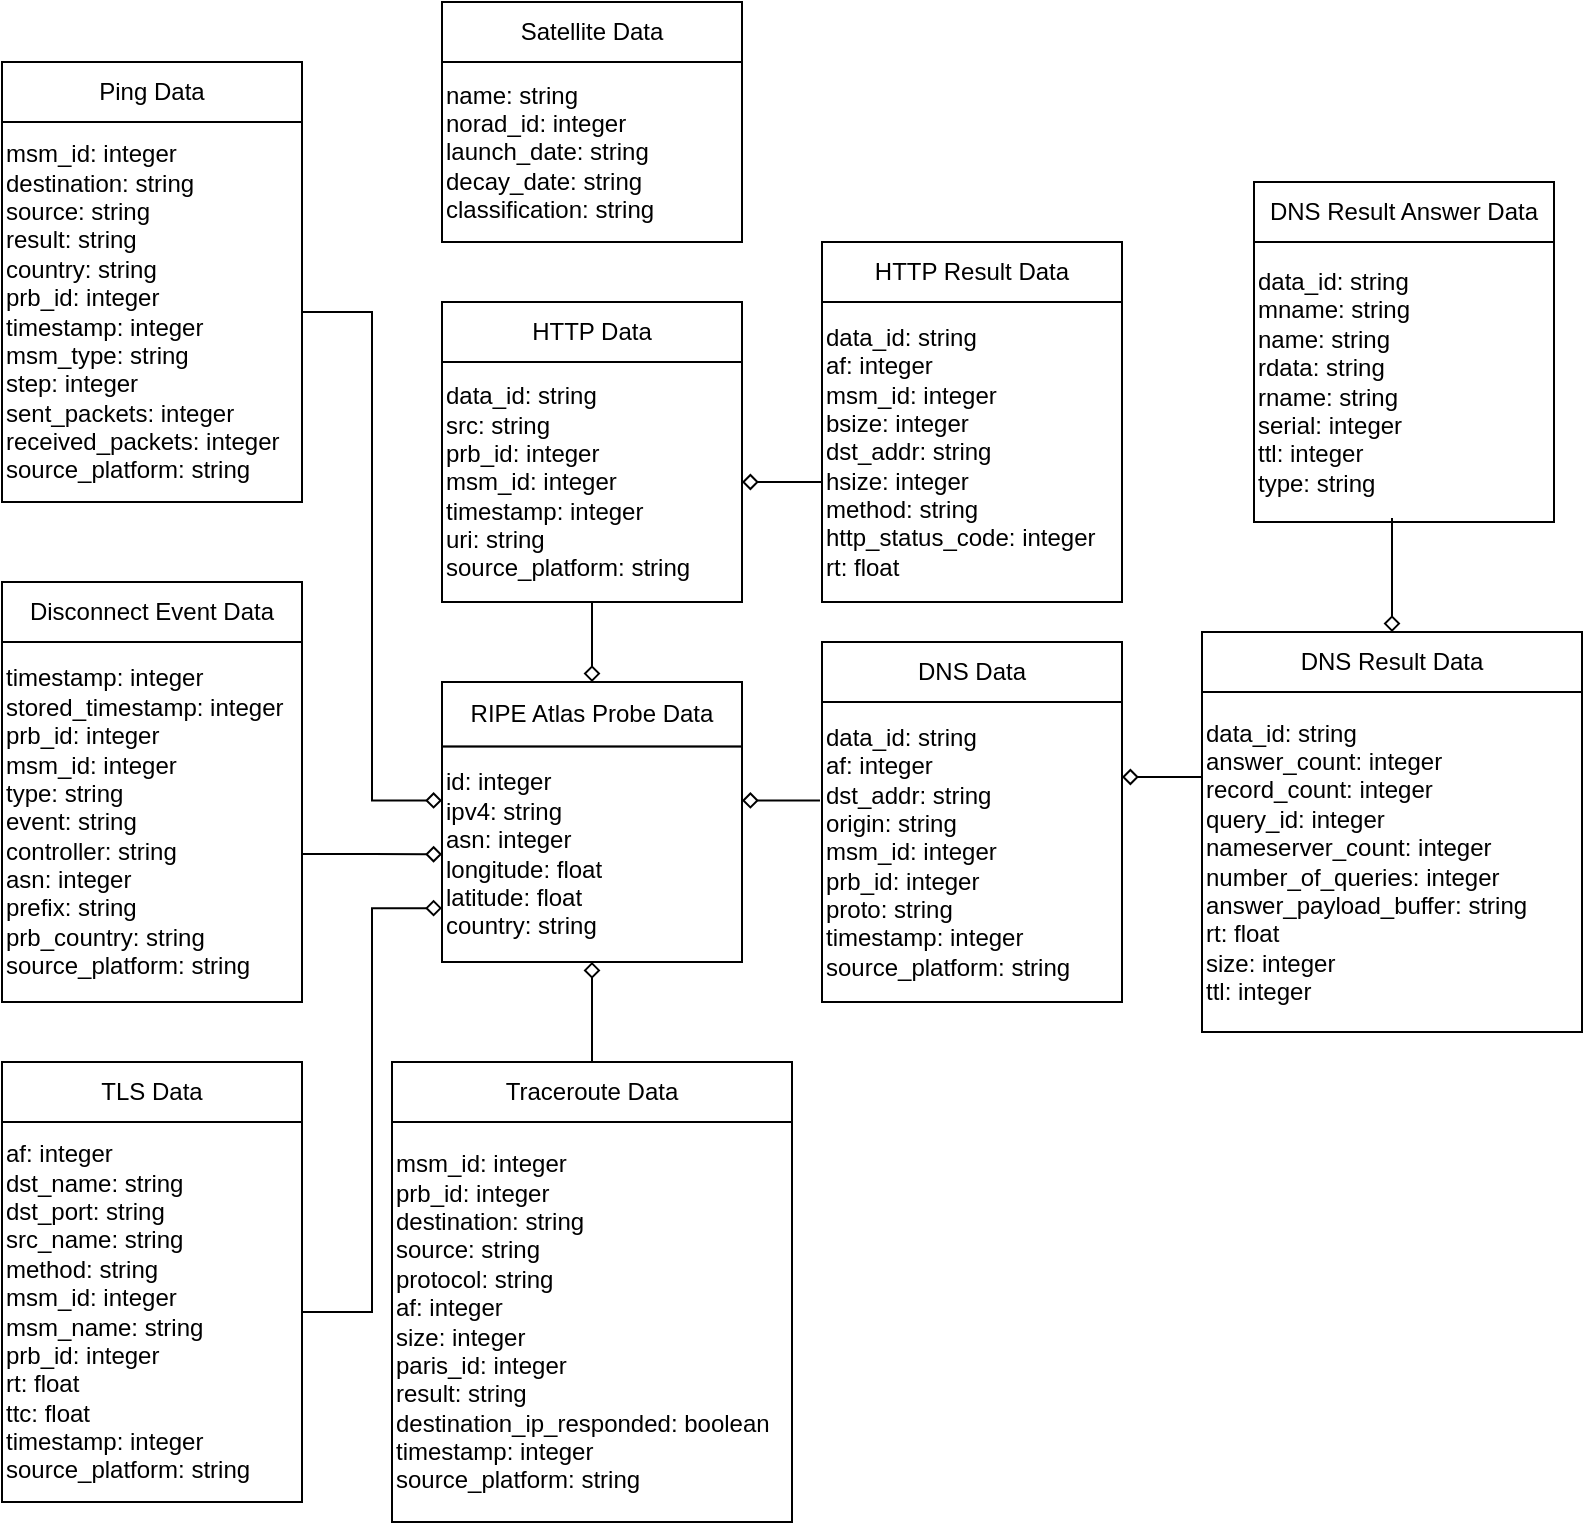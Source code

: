 <mxfile version="24.7.16">
  <diagram name="Seite-1" id="8RXg7SYk0dgR9n0JLiVH">
    <mxGraphModel dx="794" dy="1121" grid="1" gridSize="10" guides="1" tooltips="1" connect="1" arrows="1" fold="1" page="1" pageScale="1" pageWidth="827" pageHeight="1169" math="0" shadow="0">
      <root>
        <mxCell id="0" />
        <mxCell id="1" parent="0" />
        <mxCell id="-YWN5x1KfCnDCkgAIjRP-10" value="" style="group" vertex="1" connectable="0" parent="1">
          <mxGeometry x="330" y="150" width="150" height="120" as="geometry" />
        </mxCell>
        <mxCell id="-YWN5x1KfCnDCkgAIjRP-1" value="Satellite Data" style="rounded=0;whiteSpace=wrap;html=1;" vertex="1" parent="-YWN5x1KfCnDCkgAIjRP-10">
          <mxGeometry width="150" height="30" as="geometry" />
        </mxCell>
        <mxCell id="-YWN5x1KfCnDCkgAIjRP-3" value="name: string&lt;div&gt;norad_id: integer&lt;/div&gt;&lt;div&gt;launch_date: string&lt;/div&gt;&lt;div&gt;decay_date: string&lt;/div&gt;&lt;div&gt;classification: string&lt;/div&gt;" style="rounded=0;whiteSpace=wrap;html=1;align=left;verticalAlign=middle;" vertex="1" parent="-YWN5x1KfCnDCkgAIjRP-10">
          <mxGeometry y="30" width="150" height="90" as="geometry" />
        </mxCell>
        <mxCell id="-YWN5x1KfCnDCkgAIjRP-11" value="" style="group;align=left;" vertex="1" connectable="0" parent="1">
          <mxGeometry x="110" y="180" width="150" height="220" as="geometry" />
        </mxCell>
        <mxCell id="-YWN5x1KfCnDCkgAIjRP-4" value="Ping Data" style="rounded=0;whiteSpace=wrap;html=1;" vertex="1" parent="-YWN5x1KfCnDCkgAIjRP-11">
          <mxGeometry width="150" height="30" as="geometry" />
        </mxCell>
        <mxCell id="-YWN5x1KfCnDCkgAIjRP-6" value="msm_id: integer&lt;div&gt;destination: string&lt;/div&gt;&lt;div&gt;source: string&lt;/div&gt;&lt;div&gt;result: string&lt;/div&gt;&lt;div&gt;country: string&lt;/div&gt;&lt;div&gt;prb_id: integer&lt;/div&gt;&lt;div&gt;timestamp: integer&lt;/div&gt;&lt;div&gt;msm_type: string&lt;/div&gt;&lt;div&gt;step: integer&lt;/div&gt;&lt;div&gt;sent_packets: integer&lt;/div&gt;&lt;div&gt;received_packets: integer&lt;/div&gt;&lt;div&gt;source_platform: string&lt;/div&gt;" style="rounded=0;whiteSpace=wrap;html=1;align=left;" vertex="1" parent="-YWN5x1KfCnDCkgAIjRP-11">
          <mxGeometry y="30" width="150" height="190" as="geometry" />
        </mxCell>
        <mxCell id="-YWN5x1KfCnDCkgAIjRP-15" value="" style="group" vertex="1" connectable="0" parent="1">
          <mxGeometry x="110" y="440" width="150" height="210" as="geometry" />
        </mxCell>
        <mxCell id="-YWN5x1KfCnDCkgAIjRP-12" value="Disconnect Event Data" style="rounded=0;whiteSpace=wrap;html=1;" vertex="1" parent="-YWN5x1KfCnDCkgAIjRP-15">
          <mxGeometry width="150" height="30" as="geometry" />
        </mxCell>
        <mxCell id="-YWN5x1KfCnDCkgAIjRP-14" value="timestamp: integer&lt;div&gt;stored_timestamp: integer&lt;/div&gt;&lt;div&gt;prb_id: integer&lt;/div&gt;&lt;div&gt;msm_id: integer&lt;/div&gt;&lt;div&gt;type: string&lt;/div&gt;&lt;div&gt;event: string&lt;/div&gt;&lt;div&gt;controller: string&lt;/div&gt;&lt;div&gt;asn: integer&lt;/div&gt;&lt;div&gt;prefix: string&lt;/div&gt;&lt;div&gt;prb_country: string&lt;/div&gt;&lt;div&gt;source_platform: string&lt;/div&gt;" style="rounded=0;whiteSpace=wrap;html=1;align=left;" vertex="1" parent="-YWN5x1KfCnDCkgAIjRP-15">
          <mxGeometry y="30" width="150" height="180" as="geometry" />
        </mxCell>
        <mxCell id="-YWN5x1KfCnDCkgAIjRP-19" value="" style="group" vertex="1" connectable="0" parent="1">
          <mxGeometry x="110" y="680" width="150" height="220" as="geometry" />
        </mxCell>
        <mxCell id="-YWN5x1KfCnDCkgAIjRP-16" value="TLS Data" style="rounded=0;whiteSpace=wrap;html=1;" vertex="1" parent="-YWN5x1KfCnDCkgAIjRP-19">
          <mxGeometry width="150" height="30" as="geometry" />
        </mxCell>
        <mxCell id="-YWN5x1KfCnDCkgAIjRP-18" value="af: integer&lt;div&gt;dst_name: string&lt;/div&gt;&lt;div&gt;dst_port: string&lt;/div&gt;&lt;div&gt;src_name: string&lt;/div&gt;&lt;div&gt;method: string&lt;/div&gt;&lt;div&gt;msm_id: integer&lt;/div&gt;&lt;div&gt;msm_name: string&lt;/div&gt;&lt;div&gt;prb_id: integer&lt;/div&gt;&lt;div&gt;rt: float&lt;/div&gt;&lt;div&gt;ttc: float&lt;/div&gt;&lt;div&gt;timestamp: integer&lt;/div&gt;&lt;div&gt;source_platform: string&lt;/div&gt;" style="rounded=0;whiteSpace=wrap;html=1;align=left;" vertex="1" parent="-YWN5x1KfCnDCkgAIjRP-19">
          <mxGeometry y="30" width="150" height="190" as="geometry" />
        </mxCell>
        <mxCell id="-YWN5x1KfCnDCkgAIjRP-23" value="" style="group" vertex="1" connectable="0" parent="1">
          <mxGeometry x="330" y="490" width="150" height="140" as="geometry" />
        </mxCell>
        <mxCell id="-YWN5x1KfCnDCkgAIjRP-20" value="RIPE Atlas Probe Data" style="rounded=0;whiteSpace=wrap;html=1;" vertex="1" parent="-YWN5x1KfCnDCkgAIjRP-23">
          <mxGeometry width="150" height="32.308" as="geometry" />
        </mxCell>
        <mxCell id="-YWN5x1KfCnDCkgAIjRP-22" value="id: integer&lt;div&gt;ipv4: string&lt;/div&gt;&lt;div&gt;asn: integer&lt;/div&gt;&lt;div&gt;longitude: float&lt;/div&gt;&lt;div&gt;latitude: float&lt;/div&gt;&lt;div&gt;country: string&lt;/div&gt;" style="rounded=0;whiteSpace=wrap;html=1;align=left;" vertex="1" parent="-YWN5x1KfCnDCkgAIjRP-23">
          <mxGeometry y="32.308" width="150" height="107.692" as="geometry" />
        </mxCell>
        <mxCell id="-YWN5x1KfCnDCkgAIjRP-27" value="" style="group" vertex="1" connectable="0" parent="1">
          <mxGeometry x="330" y="300" width="150" height="150" as="geometry" />
        </mxCell>
        <mxCell id="-YWN5x1KfCnDCkgAIjRP-24" value="HTTP Data" style="rounded=0;whiteSpace=wrap;html=1;" vertex="1" parent="-YWN5x1KfCnDCkgAIjRP-27">
          <mxGeometry width="150" height="30" as="geometry" />
        </mxCell>
        <mxCell id="-YWN5x1KfCnDCkgAIjRP-26" value="data_id: string&lt;div&gt;src: string&lt;/div&gt;&lt;div&gt;prb_id: integer&lt;/div&gt;&lt;div&gt;msm_id: integer&lt;/div&gt;&lt;div&gt;timestamp: integer&lt;/div&gt;&lt;div&gt;uri: string&lt;/div&gt;&lt;div&gt;source_platform: string&lt;/div&gt;" style="rounded=0;whiteSpace=wrap;html=1;align=left;" vertex="1" parent="-YWN5x1KfCnDCkgAIjRP-27">
          <mxGeometry y="30" width="150" height="120" as="geometry" />
        </mxCell>
        <mxCell id="-YWN5x1KfCnDCkgAIjRP-31" value="" style="group" vertex="1" connectable="0" parent="1">
          <mxGeometry x="520" y="470" width="150" height="180" as="geometry" />
        </mxCell>
        <mxCell id="-YWN5x1KfCnDCkgAIjRP-28" value="DNS Data" style="rounded=0;whiteSpace=wrap;html=1;" vertex="1" parent="-YWN5x1KfCnDCkgAIjRP-31">
          <mxGeometry width="150" height="30" as="geometry" />
        </mxCell>
        <mxCell id="-YWN5x1KfCnDCkgAIjRP-30" value="data_id: string&lt;div&gt;af: integer&lt;/div&gt;&lt;div&gt;dst_addr: string&lt;/div&gt;&lt;div&gt;origin: string&lt;/div&gt;&lt;div&gt;msm_id: integer&lt;/div&gt;&lt;div&gt;prb_id: integer&lt;/div&gt;&lt;div&gt;proto: string&lt;/div&gt;&lt;div&gt;timestamp: integer&lt;/div&gt;&lt;div&gt;source_platform: string&lt;/div&gt;" style="rounded=0;whiteSpace=wrap;html=1;align=left;" vertex="1" parent="-YWN5x1KfCnDCkgAIjRP-31">
          <mxGeometry y="30" width="150" height="150" as="geometry" />
        </mxCell>
        <mxCell id="-YWN5x1KfCnDCkgAIjRP-35" value="" style="group" vertex="1" connectable="0" parent="1">
          <mxGeometry x="520" y="270" width="150" height="180" as="geometry" />
        </mxCell>
        <mxCell id="-YWN5x1KfCnDCkgAIjRP-32" value="HTTP Result Data" style="rounded=0;whiteSpace=wrap;html=1;" vertex="1" parent="-YWN5x1KfCnDCkgAIjRP-35">
          <mxGeometry width="150" height="30" as="geometry" />
        </mxCell>
        <mxCell id="-YWN5x1KfCnDCkgAIjRP-34" value="data_id: string&lt;div&gt;af: integer&lt;/div&gt;&lt;div&gt;msm_id: integer&lt;/div&gt;&lt;div&gt;bsize: integer&lt;/div&gt;&lt;div&gt;dst_addr: string&lt;/div&gt;&lt;div&gt;hsize: integer&lt;/div&gt;&lt;div&gt;method: string&lt;/div&gt;&lt;div&gt;http_status_code: integer&lt;/div&gt;&lt;div&gt;rt: float&lt;/div&gt;" style="rounded=0;whiteSpace=wrap;html=1;align=left;" vertex="1" parent="-YWN5x1KfCnDCkgAIjRP-35">
          <mxGeometry y="30" width="150" height="150" as="geometry" />
        </mxCell>
        <mxCell id="-YWN5x1KfCnDCkgAIjRP-39" value="" style="group" vertex="1" connectable="0" parent="1">
          <mxGeometry x="305" y="680" width="200" height="230" as="geometry" />
        </mxCell>
        <mxCell id="-YWN5x1KfCnDCkgAIjRP-36" value="Traceroute Data" style="rounded=0;whiteSpace=wrap;html=1;" vertex="1" parent="-YWN5x1KfCnDCkgAIjRP-39">
          <mxGeometry width="200" height="30" as="geometry" />
        </mxCell>
        <mxCell id="-YWN5x1KfCnDCkgAIjRP-38" value="msm_id: integer&lt;div&gt;prb_id: integer&lt;/div&gt;&lt;div&gt;destination: string&lt;/div&gt;&lt;div&gt;source: string&lt;/div&gt;&lt;div&gt;protocol: string&lt;/div&gt;&lt;div&gt;af: integer&lt;/div&gt;&lt;div&gt;size: integer&lt;/div&gt;&lt;div&gt;paris_id: integer&lt;/div&gt;&lt;div&gt;result: string&lt;/div&gt;&lt;div&gt;destination_ip_responded: boolean&lt;/div&gt;&lt;div&gt;timestamp: integer&lt;/div&gt;&lt;div&gt;source_platform: string&lt;/div&gt;" style="rounded=0;whiteSpace=wrap;html=1;align=left;glass=0;" vertex="1" parent="-YWN5x1KfCnDCkgAIjRP-39">
          <mxGeometry y="30" width="200" height="200" as="geometry" />
        </mxCell>
        <mxCell id="-YWN5x1KfCnDCkgAIjRP-43" value="" style="group" vertex="1" connectable="0" parent="1">
          <mxGeometry x="710" y="465" width="190" height="200" as="geometry" />
        </mxCell>
        <mxCell id="-YWN5x1KfCnDCkgAIjRP-40" value="DNS Result Data" style="rounded=0;whiteSpace=wrap;html=1;" vertex="1" parent="-YWN5x1KfCnDCkgAIjRP-43">
          <mxGeometry width="190" height="30" as="geometry" />
        </mxCell>
        <mxCell id="-YWN5x1KfCnDCkgAIjRP-42" value="data_id: string&lt;div&gt;answer_count: integer&lt;/div&gt;&lt;div&gt;record_count: integer&lt;/div&gt;&lt;div&gt;query_id: integer&lt;/div&gt;&lt;div&gt;nameserver_count: integer&lt;/div&gt;&lt;div&gt;number_of_queries: integer&lt;/div&gt;&lt;div&gt;answer_payload_buffer: string&lt;/div&gt;&lt;div&gt;rt: float&lt;/div&gt;&lt;div&gt;size: integer&lt;/div&gt;&lt;div&gt;ttl: integer&lt;/div&gt;" style="rounded=0;whiteSpace=wrap;html=1;align=left;" vertex="1" parent="-YWN5x1KfCnDCkgAIjRP-43">
          <mxGeometry y="30" width="190" height="170" as="geometry" />
        </mxCell>
        <mxCell id="-YWN5x1KfCnDCkgAIjRP-47" value="" style="group" vertex="1" connectable="0" parent="1">
          <mxGeometry x="736" y="240" width="150" height="170" as="geometry" />
        </mxCell>
        <mxCell id="-YWN5x1KfCnDCkgAIjRP-44" value="DNS Result Answer Data" style="rounded=0;whiteSpace=wrap;html=1;" vertex="1" parent="-YWN5x1KfCnDCkgAIjRP-47">
          <mxGeometry width="150" height="30" as="geometry" />
        </mxCell>
        <mxCell id="-YWN5x1KfCnDCkgAIjRP-46" value="data_id: string&lt;div&gt;mname: string&lt;/div&gt;&lt;div&gt;name: string&lt;/div&gt;&lt;div&gt;rdata: string&lt;/div&gt;&lt;div&gt;rname: string&lt;/div&gt;&lt;div&gt;serial: integer&lt;/div&gt;&lt;div&gt;ttl: integer&lt;/div&gt;&lt;div&gt;type: string&lt;/div&gt;" style="rounded=0;whiteSpace=wrap;html=1;align=left;" vertex="1" parent="-YWN5x1KfCnDCkgAIjRP-47">
          <mxGeometry y="30" width="150" height="140" as="geometry" />
        </mxCell>
        <mxCell id="-YWN5x1KfCnDCkgAIjRP-49" style="edgeStyle=orthogonalEdgeStyle;rounded=0;orthogonalLoop=1;jettySize=auto;html=1;exitX=0.5;exitY=1;exitDx=0;exitDy=0;entryX=0.5;entryY=0;entryDx=0;entryDy=0;endArrow=none;endFill=0;startArrow=diamond;startFill=0;" edge="1" parent="1" source="-YWN5x1KfCnDCkgAIjRP-22" target="-YWN5x1KfCnDCkgAIjRP-36">
          <mxGeometry relative="1" as="geometry" />
        </mxCell>
        <mxCell id="-YWN5x1KfCnDCkgAIjRP-51" style="edgeStyle=orthogonalEdgeStyle;rounded=0;orthogonalLoop=1;jettySize=auto;html=1;exitX=1;exitY=0.25;exitDx=0;exitDy=0;entryX=-0.007;entryY=0.333;entryDx=0;entryDy=0;entryPerimeter=0;startArrow=diamond;startFill=0;endArrow=none;endFill=0;" edge="1" parent="1" source="-YWN5x1KfCnDCkgAIjRP-22" target="-YWN5x1KfCnDCkgAIjRP-30">
          <mxGeometry relative="1" as="geometry" />
        </mxCell>
        <mxCell id="-YWN5x1KfCnDCkgAIjRP-52" style="edgeStyle=orthogonalEdgeStyle;rounded=0;orthogonalLoop=1;jettySize=auto;html=1;exitX=0;exitY=0.25;exitDx=0;exitDy=0;entryX=1;entryY=0.25;entryDx=0;entryDy=0;endArrow=diamond;endFill=0;" edge="1" parent="1" source="-YWN5x1KfCnDCkgAIjRP-42" target="-YWN5x1KfCnDCkgAIjRP-30">
          <mxGeometry relative="1" as="geometry" />
        </mxCell>
        <mxCell id="-YWN5x1KfCnDCkgAIjRP-53" style="edgeStyle=orthogonalEdgeStyle;rounded=0;orthogonalLoop=1;jettySize=auto;html=1;exitX=0.46;exitY=0.986;exitDx=0;exitDy=0;entryX=0.5;entryY=0;entryDx=0;entryDy=0;exitPerimeter=0;endArrow=diamond;endFill=0;" edge="1" parent="1" source="-YWN5x1KfCnDCkgAIjRP-46" target="-YWN5x1KfCnDCkgAIjRP-40">
          <mxGeometry relative="1" as="geometry" />
        </mxCell>
        <mxCell id="-YWN5x1KfCnDCkgAIjRP-57" style="edgeStyle=orthogonalEdgeStyle;rounded=0;orthogonalLoop=1;jettySize=auto;html=1;exitX=0;exitY=0.6;exitDx=0;exitDy=0;entryX=1;entryY=0.5;entryDx=0;entryDy=0;exitPerimeter=0;endArrow=diamond;endFill=0;" edge="1" parent="1" source="-YWN5x1KfCnDCkgAIjRP-34" target="-YWN5x1KfCnDCkgAIjRP-26">
          <mxGeometry relative="1" as="geometry" />
        </mxCell>
        <mxCell id="-YWN5x1KfCnDCkgAIjRP-58" style="edgeStyle=orthogonalEdgeStyle;rounded=0;orthogonalLoop=1;jettySize=auto;html=1;exitX=0.5;exitY=1;exitDx=0;exitDy=0;entryX=0.5;entryY=0;entryDx=0;entryDy=0;endArrow=diamond;endFill=0;" edge="1" parent="1" source="-YWN5x1KfCnDCkgAIjRP-26" target="-YWN5x1KfCnDCkgAIjRP-20">
          <mxGeometry relative="1" as="geometry" />
        </mxCell>
        <mxCell id="-YWN5x1KfCnDCkgAIjRP-55" style="edgeStyle=orthogonalEdgeStyle;rounded=0;orthogonalLoop=1;jettySize=auto;html=1;exitX=1;exitY=0.589;exitDx=0;exitDy=0;entryX=0;entryY=0.5;entryDx=0;entryDy=0;exitPerimeter=0;endArrow=diamond;endFill=0;" edge="1" parent="1" source="-YWN5x1KfCnDCkgAIjRP-14" target="-YWN5x1KfCnDCkgAIjRP-22">
          <mxGeometry relative="1" as="geometry" />
        </mxCell>
        <mxCell id="-YWN5x1KfCnDCkgAIjRP-54" style="edgeStyle=orthogonalEdgeStyle;rounded=0;orthogonalLoop=1;jettySize=auto;html=1;exitX=1;exitY=0.5;exitDx=0;exitDy=0;entryX=0;entryY=0.25;entryDx=0;entryDy=0;endArrow=diamond;endFill=0;" edge="1" parent="1" source="-YWN5x1KfCnDCkgAIjRP-6" target="-YWN5x1KfCnDCkgAIjRP-22">
          <mxGeometry relative="1" as="geometry" />
        </mxCell>
        <mxCell id="-YWN5x1KfCnDCkgAIjRP-56" style="edgeStyle=orthogonalEdgeStyle;rounded=0;orthogonalLoop=1;jettySize=auto;html=1;exitX=1;exitY=0.5;exitDx=0;exitDy=0;entryX=0;entryY=0.75;entryDx=0;entryDy=0;endArrow=diamond;endFill=0;" edge="1" parent="1" source="-YWN5x1KfCnDCkgAIjRP-18" target="-YWN5x1KfCnDCkgAIjRP-22">
          <mxGeometry relative="1" as="geometry" />
        </mxCell>
      </root>
    </mxGraphModel>
  </diagram>
</mxfile>
